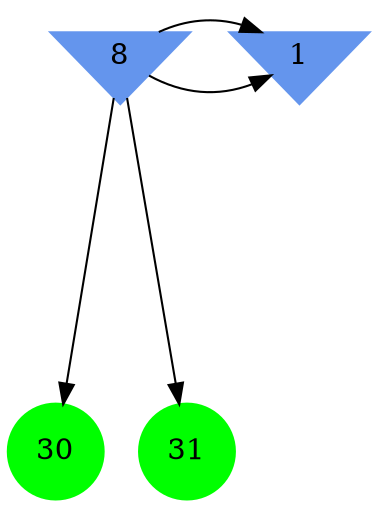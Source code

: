 digraph brain {
	ranksep=2.0;
	1 [shape=invtriangle,style=filled,color=cornflowerblue];
	8 [shape=invtriangle,style=filled,color=cornflowerblue];
	30 [shape=circle,style=filled,color=green];
	31 [shape=circle,style=filled,color=green];
	8	->	30;
	8	->	1;
	8	->	1;
	8	->	31;
	{ rank=same; 1; 8; }
	{ rank=same; }
	{ rank=same; 30; 31; }
}
